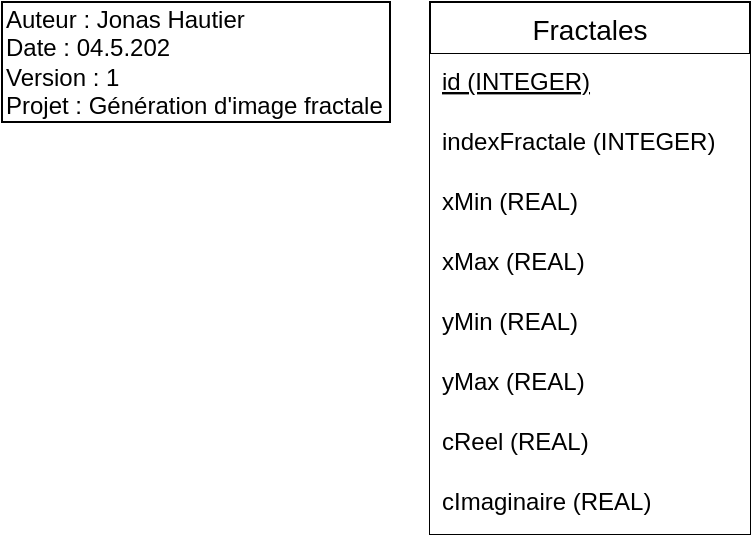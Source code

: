 <mxfile version="14.6.9" type="device"><diagram id="apOEYxo_4-IaqjcWSSEV" name="Page-1"><mxGraphModel dx="2120" dy="745" grid="1" gridSize="10" guides="1" tooltips="1" connect="1" arrows="1" fold="1" page="1" pageScale="1" pageWidth="827" pageHeight="1169" math="0" shadow="0"><root><mxCell id="0"/><mxCell id="1" parent="0"/><mxCell id="w7oeeo8M5ZjjfpGjlis5-16" value="Fractale" style="swimlane;fontStyle=0;childLayout=stackLayout;horizontal=1;startSize=26;horizontalStack=0;resizeParent=1;resizeParentMax=0;resizeLast=0;collapsible=1;marginBottom=0;align=center;fontSize=14;labelBackgroundColor=none;" vertex="1" parent="1"><mxGeometry x="-1440" width="160" height="266" as="geometry"/></mxCell><mxCell id="w7oeeo8M5ZjjfpGjlis5-17" value="id (INTEGER)" style="text;strokeColor=none;spacingLeft=4;spacingRight=4;overflow=hidden;rotatable=0;points=[[0,0.5],[1,0.5]];portConstraint=eastwest;fontSize=12;fontStyle=4;labelBackgroundColor=none;fillColor=#ffffff;" vertex="1" parent="w7oeeo8M5ZjjfpGjlis5-16"><mxGeometry y="26" width="160" height="30" as="geometry"/></mxCell><mxCell id="w7oeeo8M5ZjjfpGjlis5-20" value="indexFractale (INTEGER)" style="text;strokeColor=none;spacingLeft=4;spacingRight=4;overflow=hidden;rotatable=0;points=[[0,0.5],[1,0.5]];portConstraint=eastwest;fontSize=12;labelBackgroundColor=none;fillColor=#ffffff;" vertex="1" parent="w7oeeo8M5ZjjfpGjlis5-16"><mxGeometry y="56" width="160" height="30" as="geometry"/></mxCell><mxCell id="w7oeeo8M5ZjjfpGjlis5-22" value="xMin (REAL)" style="text;strokeColor=none;spacingLeft=4;spacingRight=4;overflow=hidden;rotatable=0;points=[[0,0.5],[1,0.5]];portConstraint=eastwest;fontSize=12;labelBackgroundColor=none;fillColor=#ffffff;" vertex="1" parent="w7oeeo8M5ZjjfpGjlis5-16"><mxGeometry y="86" width="160" height="30" as="geometry"/></mxCell><mxCell id="w7oeeo8M5ZjjfpGjlis5-23" value="xMax (REAL)" style="text;strokeColor=none;spacingLeft=4;spacingRight=4;overflow=hidden;rotatable=0;points=[[0,0.5],[1,0.5]];portConstraint=eastwest;fontSize=12;labelBackgroundColor=none;fillColor=#ffffff;" vertex="1" parent="w7oeeo8M5ZjjfpGjlis5-16"><mxGeometry y="116" width="160" height="30" as="geometry"/></mxCell><mxCell id="w7oeeo8M5ZjjfpGjlis5-24" value="yMin (REAL)" style="text;strokeColor=none;spacingLeft=4;spacingRight=4;overflow=hidden;rotatable=0;points=[[0,0.5],[1,0.5]];portConstraint=eastwest;fontSize=12;labelBackgroundColor=none;fillColor=#ffffff;" vertex="1" parent="w7oeeo8M5ZjjfpGjlis5-16"><mxGeometry y="146" width="160" height="30" as="geometry"/></mxCell><mxCell id="w7oeeo8M5ZjjfpGjlis5-21" value="yMax (REAL)" style="text;strokeColor=none;spacingLeft=4;spacingRight=4;overflow=hidden;rotatable=0;points=[[0,0.5],[1,0.5]];portConstraint=eastwest;fontSize=12;spacing=2;labelBackgroundColor=none;fillColor=#ffffff;" vertex="1" parent="w7oeeo8M5ZjjfpGjlis5-16"><mxGeometry y="176" width="160" height="30" as="geometry"/></mxCell><mxCell id="w7oeeo8M5ZjjfpGjlis5-18" value="cReel (REAL)" style="text;strokeColor=none;spacingLeft=4;spacingRight=4;overflow=hidden;rotatable=0;points=[[0,0.5],[1,0.5]];portConstraint=eastwest;fontSize=12;labelBackgroundColor=none;fillColor=#ffffff;" vertex="1" parent="w7oeeo8M5ZjjfpGjlis5-16"><mxGeometry y="206" width="160" height="30" as="geometry"/></mxCell><mxCell id="w7oeeo8M5ZjjfpGjlis5-19" value="cImaginaire (REAL)" style="text;strokeColor=none;spacingLeft=4;spacingRight=4;overflow=hidden;rotatable=0;points=[[0,0.5],[1,0.5]];portConstraint=eastwest;fontSize=12;labelBackgroundColor=none;fillColor=#ffffff;" vertex="1" parent="w7oeeo8M5ZjjfpGjlis5-16"><mxGeometry y="236" width="160" height="30" as="geometry"/></mxCell><mxCell id="w7oeeo8M5ZjjfpGjlis5-25" value="&lt;div&gt;Auteur : Jonas Hautier&lt;/div&gt;&lt;div&gt;Date : 04.5.202&lt;/div&gt;&lt;div&gt;Version : 1&lt;/div&gt;&lt;div&gt;Projet :&amp;nbsp;Génération d'image fractale&lt;br&gt;&lt;/div&gt;" style="rounded=0;whiteSpace=wrap;html=1;align=left;" vertex="1" parent="1"><mxGeometry x="-1654" width="194" height="60" as="geometry"/></mxCell><mxCell id="w7oeeo8M5ZjjfpGjlis5-26" value="Fractales" style="swimlane;fontStyle=0;childLayout=stackLayout;horizontal=1;startSize=26;horizontalStack=0;resizeParent=1;resizeParentMax=0;resizeLast=0;collapsible=1;marginBottom=0;align=center;fontSize=14;labelBackgroundColor=none;" vertex="1" parent="1"><mxGeometry x="-1440" width="160" height="266" as="geometry"/></mxCell><mxCell id="w7oeeo8M5ZjjfpGjlis5-27" value="id (INTEGER)" style="text;strokeColor=none;spacingLeft=4;spacingRight=4;overflow=hidden;rotatable=0;points=[[0,0.5],[1,0.5]];portConstraint=eastwest;fontSize=12;fontStyle=4;labelBackgroundColor=none;fillColor=#ffffff;" vertex="1" parent="w7oeeo8M5ZjjfpGjlis5-26"><mxGeometry y="26" width="160" height="30" as="geometry"/></mxCell><mxCell id="w7oeeo8M5ZjjfpGjlis5-28" value="indexFractale (INTEGER)" style="text;strokeColor=none;spacingLeft=4;spacingRight=4;overflow=hidden;rotatable=0;points=[[0,0.5],[1,0.5]];portConstraint=eastwest;fontSize=12;labelBackgroundColor=none;fillColor=#ffffff;" vertex="1" parent="w7oeeo8M5ZjjfpGjlis5-26"><mxGeometry y="56" width="160" height="30" as="geometry"/></mxCell><mxCell id="w7oeeo8M5ZjjfpGjlis5-29" value="xMin (REAL)" style="text;strokeColor=none;spacingLeft=4;spacingRight=4;overflow=hidden;rotatable=0;points=[[0,0.5],[1,0.5]];portConstraint=eastwest;fontSize=12;labelBackgroundColor=none;fillColor=#ffffff;" vertex="1" parent="w7oeeo8M5ZjjfpGjlis5-26"><mxGeometry y="86" width="160" height="30" as="geometry"/></mxCell><mxCell id="w7oeeo8M5ZjjfpGjlis5-30" value="xMax (REAL)" style="text;strokeColor=none;spacingLeft=4;spacingRight=4;overflow=hidden;rotatable=0;points=[[0,0.5],[1,0.5]];portConstraint=eastwest;fontSize=12;labelBackgroundColor=none;fillColor=#ffffff;" vertex="1" parent="w7oeeo8M5ZjjfpGjlis5-26"><mxGeometry y="116" width="160" height="30" as="geometry"/></mxCell><mxCell id="w7oeeo8M5ZjjfpGjlis5-31" value="yMin (REAL)" style="text;strokeColor=none;spacingLeft=4;spacingRight=4;overflow=hidden;rotatable=0;points=[[0,0.5],[1,0.5]];portConstraint=eastwest;fontSize=12;labelBackgroundColor=none;fillColor=#ffffff;" vertex="1" parent="w7oeeo8M5ZjjfpGjlis5-26"><mxGeometry y="146" width="160" height="30" as="geometry"/></mxCell><mxCell id="w7oeeo8M5ZjjfpGjlis5-32" value="yMax (REAL)" style="text;strokeColor=none;spacingLeft=4;spacingRight=4;overflow=hidden;rotatable=0;points=[[0,0.5],[1,0.5]];portConstraint=eastwest;fontSize=12;spacing=2;labelBackgroundColor=none;fillColor=#ffffff;" vertex="1" parent="w7oeeo8M5ZjjfpGjlis5-26"><mxGeometry y="176" width="160" height="30" as="geometry"/></mxCell><mxCell id="w7oeeo8M5ZjjfpGjlis5-33" value="cReel (REAL)" style="text;strokeColor=none;spacingLeft=4;spacingRight=4;overflow=hidden;rotatable=0;points=[[0,0.5],[1,0.5]];portConstraint=eastwest;fontSize=12;labelBackgroundColor=none;fillColor=#ffffff;" vertex="1" parent="w7oeeo8M5ZjjfpGjlis5-26"><mxGeometry y="206" width="160" height="30" as="geometry"/></mxCell><mxCell id="w7oeeo8M5ZjjfpGjlis5-34" value="cImaginaire (REAL)" style="text;strokeColor=none;spacingLeft=4;spacingRight=4;overflow=hidden;rotatable=0;points=[[0,0.5],[1,0.5]];portConstraint=eastwest;fontSize=12;labelBackgroundColor=none;fillColor=#ffffff;" vertex="1" parent="w7oeeo8M5ZjjfpGjlis5-26"><mxGeometry y="236" width="160" height="30" as="geometry"/></mxCell><mxCell id="w7oeeo8M5ZjjfpGjlis5-35" value="&lt;div&gt;Auteur : Jonas Hautier&lt;/div&gt;&lt;div&gt;Date : 04.5.202&lt;/div&gt;&lt;div&gt;Version : 1&lt;/div&gt;&lt;div&gt;Projet :&amp;nbsp;Génération d'image fractale&lt;br&gt;&lt;/div&gt;" style="rounded=0;whiteSpace=wrap;html=1;align=left;" vertex="1" parent="1"><mxGeometry x="-1654" width="194" height="60" as="geometry"/></mxCell></root></mxGraphModel></diagram></mxfile>